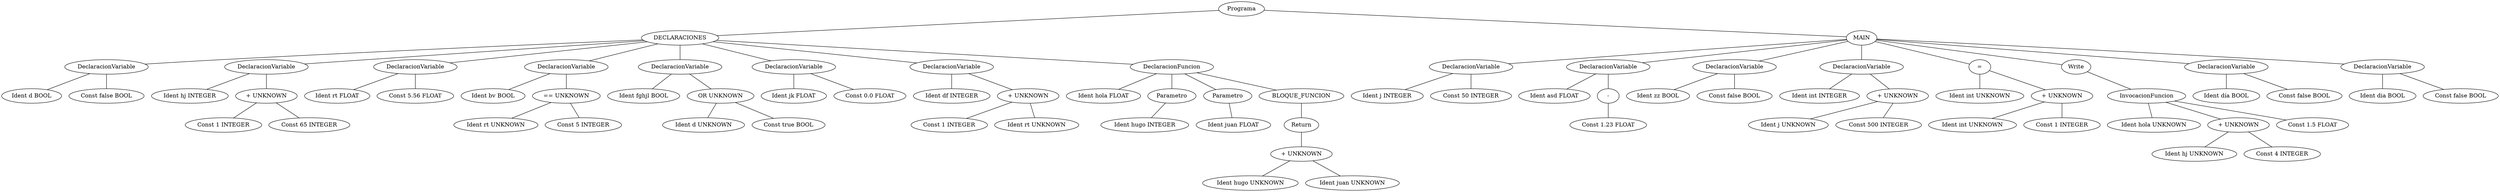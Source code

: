 graph G {1 [label="Programa"]
2 [label="DECLARACIONES"]
1 -- 2
3 [label="DeclaracionVariable"]
2 -- 3
4 [label="Ident d BOOL"]
3 -- 4
5 [label="Const false BOOL"]
3 -- 5
6 [label="DeclaracionVariable"]
2 -- 6
7 [label="Ident hj INTEGER"]
6 -- 7
8 [label="+ UNKNOWN"]
6 -- 8
9 [label="Const 1 INTEGER"]
8 -- 9
10 [label="Const 65 INTEGER"]
8 -- 10
11 [label="DeclaracionVariable"]
2 -- 11
12 [label="Ident rt FLOAT"]
11 -- 12
13 [label="Const 5.56 FLOAT"]
11 -- 13
14 [label="DeclaracionVariable"]
2 -- 14
15 [label="Ident bv BOOL"]
14 -- 15
16 [label="== UNKNOWN"]
14 -- 16
17 [label="Ident rt UNKNOWN"]
16 -- 17
18 [label="Const 5 INTEGER"]
16 -- 18
19 [label="DeclaracionVariable"]
2 -- 19
20 [label="Ident fghjl BOOL"]
19 -- 20
21 [label="OR UNKNOWN"]
19 -- 21
22 [label="Ident d UNKNOWN"]
21 -- 22
23 [label="Const true BOOL"]
21 -- 23
24 [label="DeclaracionVariable"]
2 -- 24
25 [label="Ident jk FLOAT"]
24 -- 25
26 [label="Const 0.0 FLOAT"]
24 -- 26
27 [label="DeclaracionVariable"]
2 -- 27
28 [label="Ident df INTEGER"]
27 -- 28
29 [label="+ UNKNOWN"]
27 -- 29
30 [label="Const 1 INTEGER"]
29 -- 30
31 [label="Ident rt UNKNOWN"]
29 -- 31
32 [label="DeclaracionFuncion"]
2 -- 32
33 [label="Ident hola FLOAT"]
32 -- 33
34 [label="Parametro"]
32 -- 34
35 [label="Ident hugo INTEGER"]
34 -- 35
36 [label="Parametro"]
32 -- 36
37 [label="Ident juan FLOAT"]
36 -- 37
38 [label="BLOQUE_FUNCION"]
32 -- 38
39 [label="Return"]
38 -- 39
40 [label="+ UNKNOWN"]
39 -- 40
41 [label="Ident hugo UNKNOWN"]
40 -- 41
42 [label="Ident juan UNKNOWN"]
40 -- 42
43 [label="MAIN"]
1 -- 43
44 [label="DeclaracionVariable"]
43 -- 44
45 [label="Ident j INTEGER"]
44 -- 45
46 [label="Const 50 INTEGER"]
44 -- 46
47 [label="DeclaracionVariable"]
43 -- 47
48 [label="Ident asd FLOAT"]
47 -- 48
49 [label="-"]
47 -- 49
50 [label="Const 1.23 FLOAT"]
49 -- 50
51 [label="DeclaracionVariable"]
43 -- 51
52 [label="Ident zz BOOL"]
51 -- 52
53 [label="Const false BOOL"]
51 -- 53
54 [label="DeclaracionVariable"]
43 -- 54
55 [label="Ident int INTEGER"]
54 -- 55
56 [label="+ UNKNOWN"]
54 -- 56
57 [label="Ident j UNKNOWN"]
56 -- 57
58 [label="Const 500 INTEGER"]
56 -- 58
59 [label="="]
43 -- 59
60 [label="Ident int UNKNOWN"]
59 -- 60
61 [label="+ UNKNOWN"]
59 -- 61
62 [label="Ident int UNKNOWN"]
61 -- 62
63 [label="Const 1 INTEGER"]
61 -- 63
64 [label="Write"]
43 -- 64
65 [label="InvocacionFuncion"]
64 -- 65
66 [label="Ident hola UNKNOWN"]
65 -- 66
67 [label="+ UNKNOWN"]
65 -- 67
68 [label="Ident hj UNKNOWN"]
67 -- 68
69 [label="Const 4 INTEGER"]
67 -- 69
70 [label="Const 1.5 FLOAT"]
65 -- 70
71 [label="DeclaracionVariable"]
43 -- 71
72 [label="Ident día BOOL"]
71 -- 72
73 [label="Const false BOOL"]
71 -- 73
74 [label="DeclaracionVariable"]
43 -- 74
75 [label="Ident dia BOOL"]
74 -- 75
76 [label="Const false BOOL"]
74 -- 76
}
